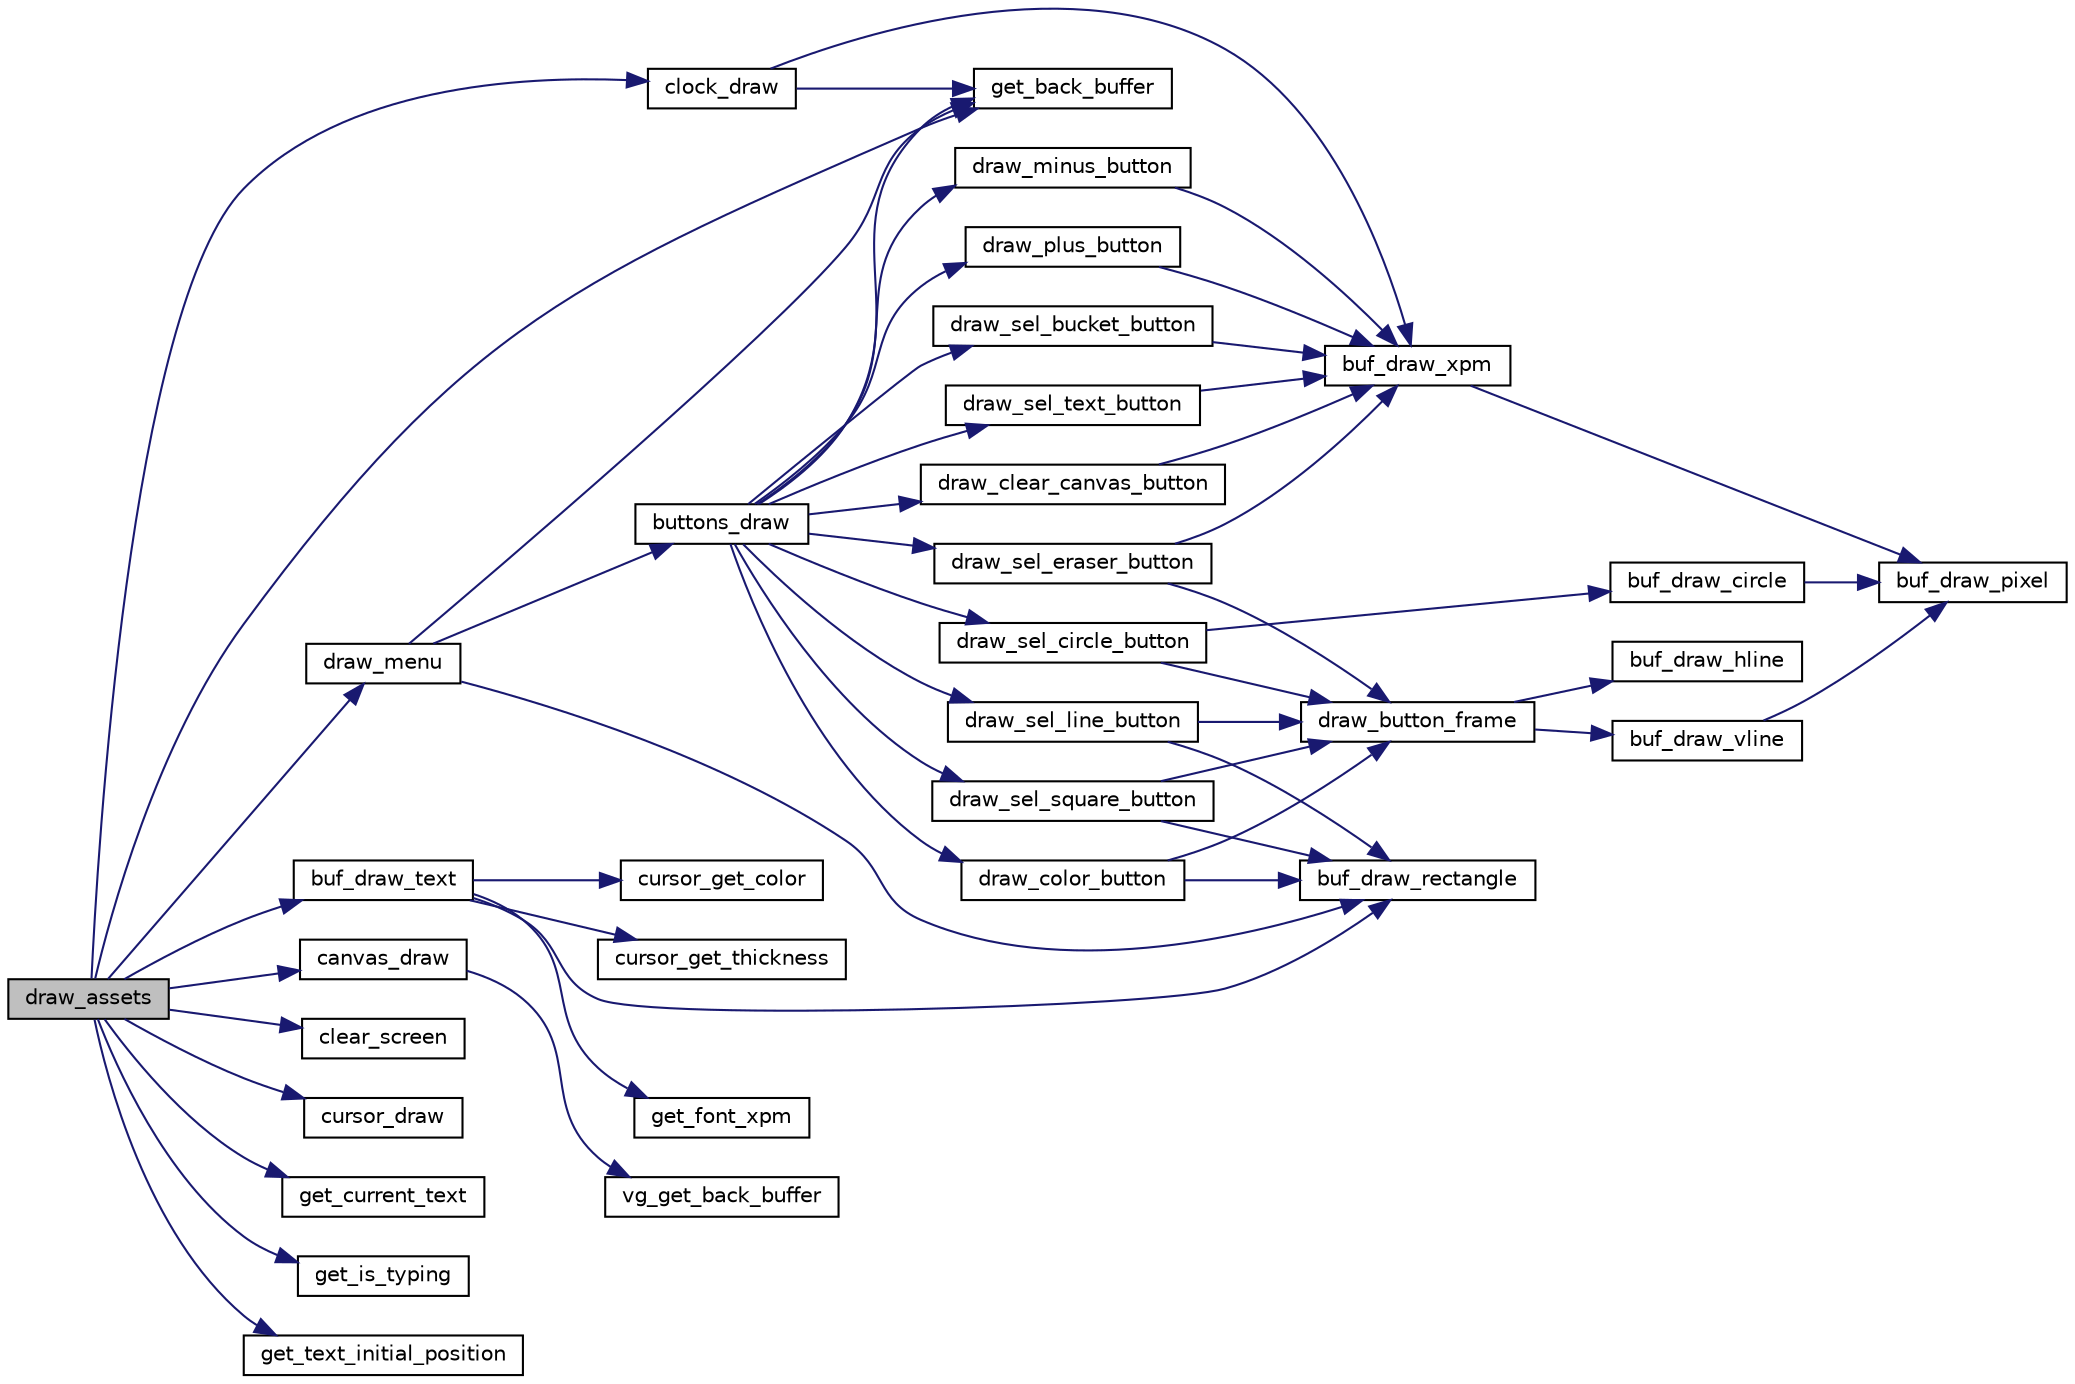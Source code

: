 digraph "draw_assets"
{
 // LATEX_PDF_SIZE
  edge [fontname="Helvetica",fontsize="10",labelfontname="Helvetica",labelfontsize="10"];
  node [fontname="Helvetica",fontsize="10",shape=record];
  rankdir="LR";
  Node1 [label="draw_assets",height=0.2,width=0.4,color="black", fillcolor="grey75", style="filled", fontcolor="black",tooltip="Draws the program assets on screen."];
  Node1 -> Node2 [color="midnightblue",fontsize="10",style="solid"];
  Node2 [label="buf_draw_text",height=0.2,width=0.4,color="black", fillcolor="white", style="filled",URL="$group__graphics.html#gaf1ece22510b6c3de2d3a5d4559028fb9",tooltip="draws the given string to the given buffer on the given position."];
  Node2 -> Node3 [color="midnightblue",fontsize="10",style="solid"];
  Node3 [label="buf_draw_rectangle",height=0.2,width=0.4,color="black", fillcolor="white", style="filled",URL="$group__graphics.html#ga12e0a019382481d6af4dfb730d2468c7",tooltip="Draws a rectangle on a pixel buffer."];
  Node2 -> Node4 [color="midnightblue",fontsize="10",style="solid"];
  Node4 [label="cursor_get_color",height=0.2,width=0.4,color="black", fillcolor="white", style="filled",URL="$group__cursor.html#ga5f8c8d3eed096c6d94a911f9bfa72df4",tooltip="Returns the current color of the cursor."];
  Node2 -> Node5 [color="midnightblue",fontsize="10",style="solid"];
  Node5 [label="cursor_get_thickness",height=0.2,width=0.4,color="black", fillcolor="white", style="filled",URL="$group__cursor.html#gab3f0eafdff5a3a2edb2d2637ddfd7f4b",tooltip="Get cursor thickness."];
  Node2 -> Node6 [color="midnightblue",fontsize="10",style="solid"];
  Node6 [label="get_font_xpm",height=0.2,width=0.4,color="black", fillcolor="white", style="filled",URL="$group__text.html#gade215bd9889bb8b69de584385ca0c557",tooltip="Returns the xpm image of the font."];
  Node1 -> Node7 [color="midnightblue",fontsize="10",style="solid"];
  Node7 [label="canvas_draw",height=0.2,width=0.4,color="black", fillcolor="white", style="filled",URL="$group__canvas.html#gab8aca11a163aa9c456d966da7e3004e5",tooltip="Draws the canvas to the back buffer."];
  Node7 -> Node8 [color="midnightblue",fontsize="10",style="solid"];
  Node8 [label="vg_get_back_buffer",height=0.2,width=0.4,color="black", fillcolor="white", style="filled",URL="$group__video__gr.html#gacb7c3d2ca42ef29ee0f3e7523ebb2d14",tooltip="Returns the back buffer."];
  Node1 -> Node9 [color="midnightblue",fontsize="10",style="solid"];
  Node9 [label="clear_screen",height=0.2,width=0.4,color="black", fillcolor="white", style="filled",URL="$group__video__gr.html#ga3498fd300d0c64ba3ba0503c62cb9af5",tooltip="Fills the screen with a given color."];
  Node1 -> Node10 [color="midnightblue",fontsize="10",style="solid"];
  Node10 [label="clock_draw",height=0.2,width=0.4,color="black", fillcolor="white", style="filled",URL="$group__draw__clock.html#ga0e677f9e1a3031898c345d429e524360",tooltip="Draws the clock on the screen."];
  Node10 -> Node11 [color="midnightblue",fontsize="10",style="solid"];
  Node11 [label="buf_draw_xpm",height=0.2,width=0.4,color="black", fillcolor="white", style="filled",URL="$group__graphics.html#ga34c7bdd63f72bd3f735f7bec8738ddd6",tooltip="Draws a XPM to the given pixel buffer."];
  Node11 -> Node12 [color="midnightblue",fontsize="10",style="solid"];
  Node12 [label="buf_draw_pixel",height=0.2,width=0.4,color="black", fillcolor="white", style="filled",URL="$group__graphics.html#ga49604fff88a75a0bdf9d860b6bfd45a8",tooltip="Draws a pixel on a pixel_buffer."];
  Node10 -> Node13 [color="midnightblue",fontsize="10",style="solid"];
  Node13 [label="get_back_buffer",height=0.2,width=0.4,color="black", fillcolor="white", style="filled",URL="$group__graphics.html#gab3432881d182a4c6455e0cfbaafece78",tooltip="Returns the back buffer."];
  Node1 -> Node14 [color="midnightblue",fontsize="10",style="solid"];
  Node14 [label="cursor_draw",height=0.2,width=0.4,color="black", fillcolor="white", style="filled",URL="$group__cursor.html#ga4648530c8e1a1b7846ec80cb78781ca5",tooltip="Draws the cursor on screen."];
  Node1 -> Node15 [color="midnightblue",fontsize="10",style="solid"];
  Node15 [label="draw_menu",height=0.2,width=0.4,color="black", fillcolor="white", style="filled",URL="$group___u_i.html#ga8b436345808e86cfdb278061a65a0fe7",tooltip="Draws the menu (background) and calls the function responsible for drawing the buttons."];
  Node15 -> Node3 [color="midnightblue",fontsize="10",style="solid"];
  Node15 -> Node16 [color="midnightblue",fontsize="10",style="solid"];
  Node16 [label="buttons_draw",height=0.2,width=0.4,color="black", fillcolor="white", style="filled",URL="$group__draw__buttons.html#ga8d46b5bb0547f68fd65d40c6782054e8",tooltip="Draws the buttons on screen."];
  Node16 -> Node17 [color="midnightblue",fontsize="10",style="solid"];
  Node17 [label="draw_clear_canvas_button",height=0.2,width=0.4,color="black", fillcolor="white", style="filled",URL="$group__draw__buttons.html#gae0bc54b9eec329ced28428d60c2e0865",tooltip="Draws the button that allows the user to clear the canvas to a pixel buffer."];
  Node17 -> Node11 [color="midnightblue",fontsize="10",style="solid"];
  Node16 -> Node18 [color="midnightblue",fontsize="10",style="solid"];
  Node18 [label="draw_color_button",height=0.2,width=0.4,color="black", fillcolor="white", style="filled",URL="$group__draw__buttons.html#ga8a09809fd380fc02ab5992ad80cc350b",tooltip="Draws a color button on a pixel buffer."];
  Node18 -> Node3 [color="midnightblue",fontsize="10",style="solid"];
  Node18 -> Node19 [color="midnightblue",fontsize="10",style="solid"];
  Node19 [label="draw_button_frame",height=0.2,width=0.4,color="black", fillcolor="white", style="filled",URL="$group__draw__buttons.html#gaa6af89646cd7d59141040cb6d1b907f9",tooltip="Draws a button frame on a pixel buffer."];
  Node19 -> Node20 [color="midnightblue",fontsize="10",style="solid"];
  Node20 [label="buf_draw_hline",height=0.2,width=0.4,color="black", fillcolor="white", style="filled",URL="$group__graphics.html#ga46c7629f4db6494a40730b69b99d482f",tooltip="Draws an horizontal line on a pixel buffer."];
  Node19 -> Node21 [color="midnightblue",fontsize="10",style="solid"];
  Node21 [label="buf_draw_vline",height=0.2,width=0.4,color="black", fillcolor="white", style="filled",URL="$group__graphics.html#ga217f0eee3bf0366f3ceda240ca6a9e7f",tooltip="Draws a vertical line on a pixel buffer."];
  Node21 -> Node12 [color="midnightblue",fontsize="10",style="solid"];
  Node16 -> Node22 [color="midnightblue",fontsize="10",style="solid"];
  Node22 [label="draw_minus_button",height=0.2,width=0.4,color="black", fillcolor="white", style="filled",URL="$group__draw__buttons.html#gaa6435009e8ddd5baa6240bb3d81b19fd",tooltip="Draws the button to decrease the thickness of the cursor on a pixel buffer."];
  Node22 -> Node11 [color="midnightblue",fontsize="10",style="solid"];
  Node16 -> Node23 [color="midnightblue",fontsize="10",style="solid"];
  Node23 [label="draw_plus_button",height=0.2,width=0.4,color="black", fillcolor="white", style="filled",URL="$group__draw__buttons.html#ga71307477d443a89392611816abdd709d",tooltip="Draws the button to increase the thickness of the cursor on a pixel buffer."];
  Node23 -> Node11 [color="midnightblue",fontsize="10",style="solid"];
  Node16 -> Node24 [color="midnightblue",fontsize="10",style="solid"];
  Node24 [label="draw_sel_bucket_button",height=0.2,width=0.4,color="black", fillcolor="white", style="filled",URL="$draw__buttons_8c.html#a4ceb04b45bd391b844175580d97bfccb",tooltip=" "];
  Node24 -> Node11 [color="midnightblue",fontsize="10",style="solid"];
  Node16 -> Node25 [color="midnightblue",fontsize="10",style="solid"];
  Node25 [label="draw_sel_circle_button",height=0.2,width=0.4,color="black", fillcolor="white", style="filled",URL="$group__draw__buttons.html#gafdb30e468c5cd1e9c233b4c97362793f",tooltip="Draws the button to draw a circle on a pixel buffer."];
  Node25 -> Node26 [color="midnightblue",fontsize="10",style="solid"];
  Node26 [label="buf_draw_circle",height=0.2,width=0.4,color="black", fillcolor="white", style="filled",URL="$group__graphics.html#ga3f2490703f76d68ee31a7e93671633da",tooltip="Draws a circle on a pixel buffer."];
  Node26 -> Node12 [color="midnightblue",fontsize="10",style="solid"];
  Node25 -> Node19 [color="midnightblue",fontsize="10",style="solid"];
  Node16 -> Node27 [color="midnightblue",fontsize="10",style="solid"];
  Node27 [label="draw_sel_eraser_button",height=0.2,width=0.4,color="black", fillcolor="white", style="filled",URL="$group__draw__buttons.html#ga6154e9081a9c711dd0c2fd0a892d6945",tooltip="Draws the button that allows the user to use an eraser on the canvas to a pixel buffer."];
  Node27 -> Node11 [color="midnightblue",fontsize="10",style="solid"];
  Node27 -> Node19 [color="midnightblue",fontsize="10",style="solid"];
  Node16 -> Node28 [color="midnightblue",fontsize="10",style="solid"];
  Node28 [label="draw_sel_line_button",height=0.2,width=0.4,color="black", fillcolor="white", style="filled",URL="$group__draw__buttons.html#ga14673af5638efb032dac6c0df453489d",tooltip="Draws the button to draw a straight line on a pixel buffer."];
  Node28 -> Node3 [color="midnightblue",fontsize="10",style="solid"];
  Node28 -> Node19 [color="midnightblue",fontsize="10",style="solid"];
  Node16 -> Node29 [color="midnightblue",fontsize="10",style="solid"];
  Node29 [label="draw_sel_square_button",height=0.2,width=0.4,color="black", fillcolor="white", style="filled",URL="$group__draw__buttons.html#ga62f6170bf1049dc4eb22778cd53df23b",tooltip="Draws the button to draw a square on a pixel buffer."];
  Node29 -> Node3 [color="midnightblue",fontsize="10",style="solid"];
  Node29 -> Node19 [color="midnightblue",fontsize="10",style="solid"];
  Node16 -> Node30 [color="midnightblue",fontsize="10",style="solid"];
  Node30 [label="draw_sel_text_button",height=0.2,width=0.4,color="black", fillcolor="white", style="filled",URL="$group__draw__buttons.html#ga11c349438dd852c7d0432983bc0cb02d",tooltip="Draws the button that allows the user to input text into the canvas to a pixel buffer."];
  Node30 -> Node11 [color="midnightblue",fontsize="10",style="solid"];
  Node16 -> Node13 [color="midnightblue",fontsize="10",style="solid"];
  Node15 -> Node13 [color="midnightblue",fontsize="10",style="solid"];
  Node1 -> Node13 [color="midnightblue",fontsize="10",style="solid"];
  Node1 -> Node31 [color="midnightblue",fontsize="10",style="solid"];
  Node31 [label="get_current_text",height=0.2,width=0.4,color="black", fillcolor="white", style="filled",URL="$group__draw__chat.html#ga57634330ce5d2468a25996bbacfd0ab3",tooltip="Returns the current text."];
  Node1 -> Node32 [color="midnightblue",fontsize="10",style="solid"];
  Node32 [label="get_is_typing",height=0.2,width=0.4,color="black", fillcolor="white", style="filled",URL="$group__cursor.html#gaf77450d0441ac50608634a16cbf4ec1e",tooltip="Getter for the \"typing\" variable."];
  Node1 -> Node33 [color="midnightblue",fontsize="10",style="solid"];
  Node33 [label="get_text_initial_position",height=0.2,width=0.4,color="black", fillcolor="white", style="filled",URL="$group__cursor.html#ga0542477ca7ae4c641bbc12e8872a0d12",tooltip="Returns the initial position of where the text should be printedthe text."];
}
